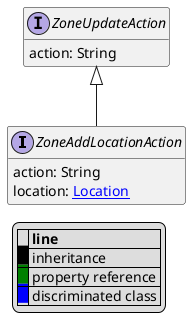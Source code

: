 @startuml

hide empty fields
hide empty methods
legend
|= |= line |
|<back:black>   </back>| inheritance |
|<back:green>   </back>| property reference |
|<back:blue>   </back>| discriminated class |
endlegend
interface ZoneAddLocationAction [[ZoneAddLocationAction.svg]] extends ZoneUpdateAction {
    action: String
    location: [[Location.svg Location]]
}
interface ZoneUpdateAction [[ZoneUpdateAction.svg]]  {
    action: String
}





@enduml
